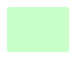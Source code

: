 @startuml

skinparam ClassBackgroundColor #TECHNOLOGY
skinparam ClassFontColor #TECHNOLOGY
skinparam ClassBorderColor #TECHNOLOGY

skinparam ClassStereotypeFontSize 0
skinparam CircledCharacterFontSize 0
skinparam CircledCharacterRadius 0
skinparam ClassBorderThickness 0
skinparam Shadowing false

class Dummy

@enduml
